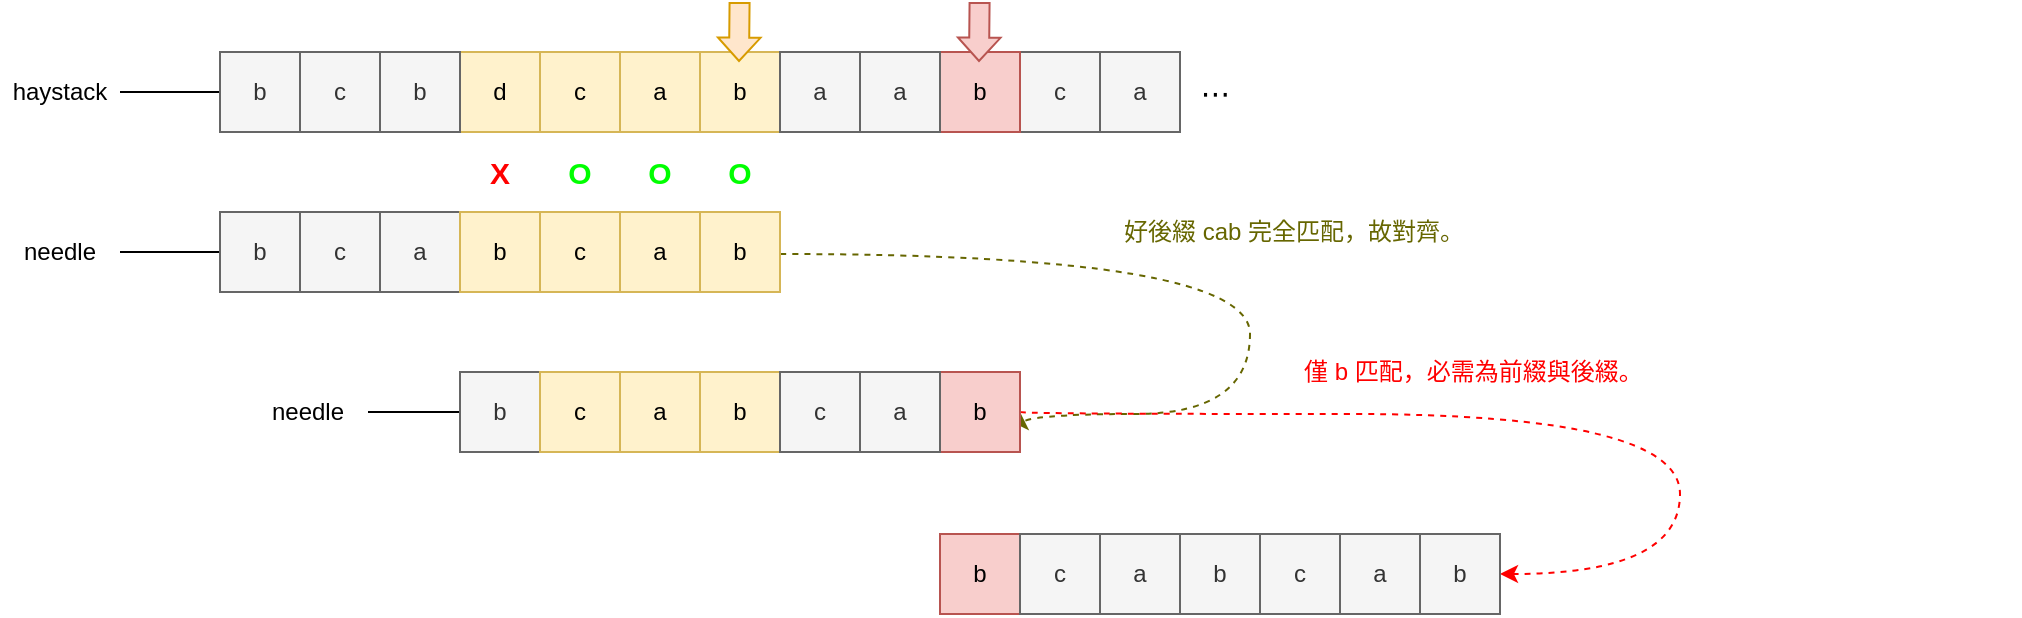 <mxfile version="20.3.0" type="device" pages="3"><diagram id="TWOvDOO7eajAA5IfUKUp" name="第 1 页"><mxGraphModel dx="946" dy="587" grid="1" gridSize="10" guides="1" tooltips="1" connect="1" arrows="1" fold="1" page="1" pageScale="1" pageWidth="827" pageHeight="1169" math="0" shadow="0"><root><mxCell id="0"/><mxCell id="1" parent="0"/><mxCell id="xRO_IdT4o_nRNGOXfgks-4" value="&lt;font color=&quot;#ff0000&quot; style=&quot;font-size: 15px;&quot;&gt;&lt;b style=&quot;&quot;&gt;X&lt;/b&gt;&lt;/font&gt;" style="rounded=0;whiteSpace=wrap;html=1;fontSize=15;strokeColor=none;" parent="1" vertex="1"><mxGeometry x="320" y="319" width="40" height="40" as="geometry"/></mxCell><mxCell id="tzUYngjbLJ0moSlI360d-1" value="&lt;font&gt;&lt;b&gt;O&lt;/b&gt;&lt;/font&gt;" style="rounded=0;whiteSpace=wrap;html=1;fontSize=15;strokeColor=none;fontColor=#00FF00;" parent="1" vertex="1"><mxGeometry x="400" y="319" width="40" height="40" as="geometry"/></mxCell><mxCell id="tzUYngjbLJ0moSlI360d-2" value="&lt;font&gt;&lt;b&gt;O&lt;/b&gt;&lt;/font&gt;" style="rounded=0;whiteSpace=wrap;html=1;fontSize=15;strokeColor=none;fontColor=#00FF00;" parent="1" vertex="1"><mxGeometry x="440" y="319" width="40" height="40" as="geometry"/></mxCell><mxCell id="tzUYngjbLJ0moSlI360d-5" value="&lt;font&gt;&lt;b&gt;O&lt;/b&gt;&lt;/font&gt;" style="rounded=0;whiteSpace=wrap;html=1;fontSize=15;strokeColor=none;fontColor=#00FF00;" parent="1" vertex="1"><mxGeometry x="360" y="319" width="40" height="40" as="geometry"/></mxCell><mxCell id="tzUYngjbLJ0moSlI360d-14" value="c" style="rounded=0;whiteSpace=wrap;html=1;fillColor=#f5f5f5;strokeColor=#666666;fontColor=#333333;" parent="1" vertex="1"><mxGeometry x="600" y="279" width="40" height="40" as="geometry"/></mxCell><mxCell id="ruVIrff8bBPIqfEPgjw3-4" value="c" style="rounded=0;whiteSpace=wrap;html=1;fillColor=#fff2cc;strokeColor=#d6b656;" parent="1" vertex="1"><mxGeometry x="360" y="279" width="40" height="40" as="geometry"/></mxCell><mxCell id="ruVIrff8bBPIqfEPgjw3-7" value="d" style="rounded=0;whiteSpace=wrap;html=1;fillColor=#fff2cc;strokeColor=#d6b656;" parent="1" vertex="1"><mxGeometry x="320" y="279" width="40" height="40" as="geometry"/></mxCell><mxCell id="ruVIrff8bBPIqfEPgjw3-9" style="edgeStyle=orthogonalEdgeStyle;rounded=0;orthogonalLoop=1;jettySize=auto;html=1;exitX=1;exitY=0.5;exitDx=0;exitDy=0;entryX=0;entryY=0.5;entryDx=0;entryDy=0;endArrow=none;endFill=0;" parent="1" source="ruVIrff8bBPIqfEPgjw3-10" edge="1"><mxGeometry relative="1" as="geometry"><mxPoint x="200" y="299" as="targetPoint"/></mxGeometry></mxCell><mxCell id="ruVIrff8bBPIqfEPgjw3-10" value="haystack" style="text;html=1;align=center;verticalAlign=middle;whiteSpace=wrap;rounded=0;" parent="1" vertex="1"><mxGeometry x="90" y="284" width="60" height="30" as="geometry"/></mxCell><mxCell id="H9iZSkoK0ZwCjskFEOO_-4" style="edgeStyle=orthogonalEdgeStyle;rounded=0;orthogonalLoop=1;jettySize=auto;html=1;exitX=1;exitY=0.5;exitDx=0;exitDy=0;entryX=0;entryY=0.5;entryDx=0;entryDy=0;endArrow=none;endFill=0;" parent="1" edge="1"><mxGeometry relative="1" as="geometry"><mxPoint x="200" y="379" as="targetPoint"/><mxPoint x="150" y="379" as="sourcePoint"/></mxGeometry></mxCell><mxCell id="H9iZSkoK0ZwCjskFEOO_-5" value="needle" style="text;html=1;strokeColor=none;fillColor=none;align=center;verticalAlign=middle;whiteSpace=wrap;rounded=0;" parent="1" vertex="1"><mxGeometry x="90" y="364" width="60" height="30" as="geometry"/></mxCell><mxCell id="H9iZSkoK0ZwCjskFEOO_-7" value="b" style="rounded=0;whiteSpace=wrap;html=1;fillColor=#f8cecc;strokeColor=#b85450;" parent="1" vertex="1"><mxGeometry x="560" y="279" width="40" height="40" as="geometry"/></mxCell><mxCell id="H9iZSkoK0ZwCjskFEOO_-9" value="b" style="rounded=0;whiteSpace=wrap;html=1;fillColor=#f5f5f5;strokeColor=#666666;fontColor=#333333;" parent="1" vertex="1"><mxGeometry x="280" y="279" width="40" height="40" as="geometry"/></mxCell><mxCell id="H9iZSkoK0ZwCjskFEOO_-13" style="edgeStyle=orthogonalEdgeStyle;rounded=0;orthogonalLoop=1;jettySize=auto;html=1;exitX=1;exitY=0.5;exitDx=0;exitDy=0;entryX=0;entryY=0.5;entryDx=0;entryDy=0;endArrow=none;endFill=0;" parent="1" edge="1"><mxGeometry relative="1" as="geometry"><mxPoint x="324" y="459" as="targetPoint"/><mxPoint x="274" y="459" as="sourcePoint"/></mxGeometry></mxCell><mxCell id="H9iZSkoK0ZwCjskFEOO_-14" value="needle" style="text;html=1;strokeColor=none;fillColor=none;align=center;verticalAlign=middle;whiteSpace=wrap;rounded=0;" parent="1" vertex="1"><mxGeometry x="214" y="444" width="60" height="30" as="geometry"/></mxCell><mxCell id="H9iZSkoK0ZwCjskFEOO_-16" value="a" style="rounded=0;whiteSpace=wrap;html=1;fillColor=#fff2cc;strokeColor=#d6b656;" parent="1" vertex="1"><mxGeometry x="400" y="279" width="40" height="40" as="geometry"/></mxCell><mxCell id="H9iZSkoK0ZwCjskFEOO_-17" value="b" style="rounded=0;whiteSpace=wrap;html=1;fillColor=#fff2cc;strokeColor=#d6b656;" parent="1" vertex="1"><mxGeometry x="440" y="279" width="40" height="40" as="geometry"/></mxCell><mxCell id="H9iZSkoK0ZwCjskFEOO_-18" value="" style="shape=flexArrow;endArrow=classic;html=1;rounded=0;endWidth=10.263;endSize=3.561;fillColor=#f8cecc;strokeColor=#b85450;" parent="1" edge="1"><mxGeometry width="50" height="50" relative="1" as="geometry"><mxPoint x="579.79" y="254" as="sourcePoint"/><mxPoint x="579.5" y="284" as="targetPoint"/></mxGeometry></mxCell><mxCell id="H9iZSkoK0ZwCjskFEOO_-24" value="a" style="rounded=0;whiteSpace=wrap;html=1;fillColor=#f5f5f5;strokeColor=#666666;fontColor=#333333;" parent="1" vertex="1"><mxGeometry x="480" y="279" width="40" height="40" as="geometry"/></mxCell><mxCell id="H9iZSkoK0ZwCjskFEOO_-33" value="a" style="rounded=0;whiteSpace=wrap;html=1;fillColor=#f5f5f5;strokeColor=#666666;fontColor=#333333;" parent="1" vertex="1"><mxGeometry x="520" y="279" width="40" height="40" as="geometry"/></mxCell><mxCell id="gNxpxUOA5vaOE4mR4LmY-1" value="" style="endArrow=classic;html=1;rounded=0;edgeStyle=orthogonalEdgeStyle;curved=1;strokeColor=#666600;dashed=1;exitX=1;exitY=0.5;exitDx=0;exitDy=0;entryX=1;entryY=0.5;entryDx=0;entryDy=0;fontColor=#0000FF;" parent="1" target="GQ_IgdD5QHnG5AuLiRMI-25" edge="1"><mxGeometry width="50" height="50" relative="1" as="geometry"><mxPoint x="480" y="380" as="sourcePoint"/><mxPoint x="580" y="460" as="targetPoint"/><Array as="points"><mxPoint x="715" y="380"/><mxPoint x="715" y="460"/></Array></mxGeometry></mxCell><mxCell id="gNxpxUOA5vaOE4mR4LmY-2" value="&lt;font&gt;好後綴 cab 完全匹配，故對齊。&lt;br&gt;&lt;/font&gt;" style="text;html=1;strokeColor=none;fillColor=none;align=left;verticalAlign=middle;whiteSpace=wrap;rounded=0;fontColor=#666600;" parent="1" vertex="1"><mxGeometry x="650" y="340" width="360" height="57.5" as="geometry"/></mxCell><mxCell id="kEv8HRRzBXG5E5heanjW-1" value="" style="endArrow=classic;html=1;rounded=0;entryX=1;entryY=0.5;entryDx=0;entryDy=0;edgeStyle=orthogonalEdgeStyle;curved=1;strokeColor=#FF0000;dashed=1;exitX=1;exitY=0.5;exitDx=0;exitDy=0;" parent="1" edge="1" source="GQ_IgdD5QHnG5AuLiRMI-25"><mxGeometry width="50" height="50" relative="1" as="geometry"><mxPoint x="610" y="460" as="sourcePoint"/><mxPoint x="840" y="540" as="targetPoint"/><Array as="points"><mxPoint x="600" y="460"/><mxPoint x="930" y="460"/><mxPoint x="930" y="540"/></Array></mxGeometry></mxCell><mxCell id="kEv8HRRzBXG5E5heanjW-2" value="&lt;font&gt;&lt;span style=&quot;&quot;&gt;僅 b 匹配，必需為前綴與後綴。&lt;/span&gt;&lt;br&gt;&lt;/font&gt;" style="text;html=1;strokeColor=none;fillColor=none;align=left;verticalAlign=middle;whiteSpace=wrap;rounded=0;fontColor=#FF0000;" parent="1" vertex="1"><mxGeometry x="740" y="410" width="360" height="57.5" as="geometry"/></mxCell><mxCell id="ruVIrff8bBPIqfEPgjw3-13" value="" style="shape=flexArrow;endArrow=classic;html=1;rounded=0;endWidth=10.263;endSize=3.561;fillColor=#ffe6cc;strokeColor=#d79b00;" parent="1" edge="1"><mxGeometry width="50" height="50" relative="1" as="geometry"><mxPoint x="459.79" y="254" as="sourcePoint"/><mxPoint x="459.5" y="284" as="targetPoint"/></mxGeometry></mxCell><mxCell id="YumOJFm5LbRON7v1PG6w-1" value="a" style="rounded=0;whiteSpace=wrap;html=1;fillColor=#f5f5f5;strokeColor=#666666;fontColor=#333333;" parent="1" vertex="1"><mxGeometry x="280" y="359" width="40" height="40" as="geometry"/></mxCell><mxCell id="YumOJFm5LbRON7v1PG6w-2" value="b" style="rounded=0;whiteSpace=wrap;html=1;fillColor=#fff2cc;strokeColor=#d6b656;" parent="1" vertex="1"><mxGeometry x="320" y="359" width="40" height="40" as="geometry"/></mxCell><mxCell id="YumOJFm5LbRON7v1PG6w-3" value="b" style="rounded=0;whiteSpace=wrap;html=1;fillColor=#fff2cc;strokeColor=#d6b656;" parent="1" vertex="1"><mxGeometry x="440" y="359" width="40" height="40" as="geometry"/></mxCell><mxCell id="YumOJFm5LbRON7v1PG6w-4" value="a" style="rounded=0;whiteSpace=wrap;html=1;fillColor=#fff2cc;strokeColor=#d6b656;" parent="1" vertex="1"><mxGeometry x="400" y="359" width="40" height="40" as="geometry"/></mxCell><mxCell id="YumOJFm5LbRON7v1PG6w-5" value="c" style="rounded=0;whiteSpace=wrap;html=1;fillColor=#fff2cc;strokeColor=#d6b656;" parent="1" vertex="1"><mxGeometry x="360" y="359" width="40" height="40" as="geometry"/></mxCell><mxCell id="GQ_IgdD5QHnG5AuLiRMI-6" value="b" style="rounded=0;whiteSpace=wrap;html=1;fillColor=#f5f5f5;strokeColor=#666666;fontColor=#333333;" vertex="1" parent="1"><mxGeometry x="200" y="359" width="40" height="40" as="geometry"/></mxCell><mxCell id="GQ_IgdD5QHnG5AuLiRMI-22" value="c" style="rounded=0;whiteSpace=wrap;html=1;fillColor=#f5f5f5;strokeColor=#666666;fontColor=#333333;" vertex="1" parent="1"><mxGeometry x="240" y="359" width="40" height="40" as="geometry"/></mxCell><mxCell id="GQ_IgdD5QHnG5AuLiRMI-23" value="a" style="rounded=0;whiteSpace=wrap;html=1;fillColor=#fff2cc;strokeColor=#d6b656;" vertex="1" parent="1"><mxGeometry x="400" y="439" width="40" height="40" as="geometry"/></mxCell><mxCell id="GQ_IgdD5QHnG5AuLiRMI-24" value="b" style="rounded=0;whiteSpace=wrap;html=1;fillColor=#fff2cc;strokeColor=#d6b656;" vertex="1" parent="1"><mxGeometry x="440" y="439" width="40" height="40" as="geometry"/></mxCell><mxCell id="GQ_IgdD5QHnG5AuLiRMI-25" value="b" style="rounded=0;whiteSpace=wrap;html=1;fillColor=#f8cecc;strokeColor=#b85450;" vertex="1" parent="1"><mxGeometry x="560" y="439" width="40" height="40" as="geometry"/></mxCell><mxCell id="GQ_IgdD5QHnG5AuLiRMI-26" value="a" style="rounded=0;whiteSpace=wrap;html=1;fillColor=#f5f5f5;strokeColor=#666666;fontColor=#333333;" vertex="1" parent="1"><mxGeometry x="520" y="439" width="40" height="40" as="geometry"/></mxCell><mxCell id="GQ_IgdD5QHnG5AuLiRMI-27" value="c" style="rounded=0;whiteSpace=wrap;html=1;fillColor=#f5f5f5;strokeColor=#666666;fontColor=#333333;" vertex="1" parent="1"><mxGeometry x="480" y="439" width="40" height="40" as="geometry"/></mxCell><mxCell id="GQ_IgdD5QHnG5AuLiRMI-28" value="b" style="rounded=0;whiteSpace=wrap;html=1;fillColor=#f5f5f5;strokeColor=#666666;fontColor=#333333;" vertex="1" parent="1"><mxGeometry x="320" y="439" width="40" height="40" as="geometry"/></mxCell><mxCell id="GQ_IgdD5QHnG5AuLiRMI-29" value="c" style="rounded=0;whiteSpace=wrap;html=1;fillColor=#fff2cc;strokeColor=#d6b656;" vertex="1" parent="1"><mxGeometry x="360" y="439" width="40" height="40" as="geometry"/></mxCell><mxCell id="GQ_IgdD5QHnG5AuLiRMI-30" value="a" style="rounded=0;whiteSpace=wrap;html=1;fillColor=#f5f5f5;strokeColor=#666666;fontColor=#333333;" vertex="1" parent="1"><mxGeometry x="640" y="520" width="40" height="40" as="geometry"/></mxCell><mxCell id="GQ_IgdD5QHnG5AuLiRMI-31" value="b" style="rounded=0;whiteSpace=wrap;html=1;fillColor=#f5f5f5;strokeColor=#666666;fontColor=#333333;" vertex="1" parent="1"><mxGeometry x="680" y="520" width="40" height="40" as="geometry"/></mxCell><mxCell id="GQ_IgdD5QHnG5AuLiRMI-32" value="b" style="rounded=0;whiteSpace=wrap;html=1;fillColor=#f5f5f5;strokeColor=#666666;fontColor=#333333;" vertex="1" parent="1"><mxGeometry x="800" y="520" width="40" height="40" as="geometry"/></mxCell><mxCell id="GQ_IgdD5QHnG5AuLiRMI-33" value="a" style="rounded=0;whiteSpace=wrap;html=1;fillColor=#f5f5f5;strokeColor=#666666;fontColor=#333333;" vertex="1" parent="1"><mxGeometry x="760" y="520" width="40" height="40" as="geometry"/></mxCell><mxCell id="GQ_IgdD5QHnG5AuLiRMI-34" value="c" style="rounded=0;whiteSpace=wrap;html=1;fillColor=#f5f5f5;strokeColor=#666666;fontColor=#333333;" vertex="1" parent="1"><mxGeometry x="720" y="520" width="40" height="40" as="geometry"/></mxCell><mxCell id="GQ_IgdD5QHnG5AuLiRMI-35" value="b" style="rounded=0;whiteSpace=wrap;html=1;fillColor=#f8cecc;strokeColor=#b85450;" vertex="1" parent="1"><mxGeometry x="560" y="520" width="40" height="40" as="geometry"/></mxCell><mxCell id="GQ_IgdD5QHnG5AuLiRMI-36" value="c" style="rounded=0;whiteSpace=wrap;html=1;fillColor=#f5f5f5;strokeColor=#666666;fontColor=#333333;" vertex="1" parent="1"><mxGeometry x="600" y="520" width="40" height="40" as="geometry"/></mxCell><mxCell id="GQ_IgdD5QHnG5AuLiRMI-37" value="b" style="rounded=0;whiteSpace=wrap;html=1;fillColor=#f5f5f5;strokeColor=#666666;fontColor=#333333;" vertex="1" parent="1"><mxGeometry x="200" y="279" width="40" height="40" as="geometry"/></mxCell><mxCell id="GQ_IgdD5QHnG5AuLiRMI-38" value="c" style="rounded=0;whiteSpace=wrap;html=1;fillColor=#f5f5f5;strokeColor=#666666;fontColor=#333333;" vertex="1" parent="1"><mxGeometry x="240" y="279" width="40" height="40" as="geometry"/></mxCell><mxCell id="gFgI61fGU1mGAPRJ-H8f-2" value="a" style="rounded=0;whiteSpace=wrap;html=1;fillColor=#f5f5f5;strokeColor=#666666;fontColor=#333333;" vertex="1" parent="1"><mxGeometry x="640" y="279" width="40" height="40" as="geometry"/></mxCell><mxCell id="gFgI61fGU1mGAPRJ-H8f-8" value="&lt;font style=&quot;font-size: 15px;&quot;&gt;⋯&amp;nbsp;&lt;/font&gt;" style="rounded=0;whiteSpace=wrap;html=1;fillColor=none;strokeColor=none;" vertex="1" parent="1"><mxGeometry x="680" y="279" width="40" height="40" as="geometry"/></mxCell></root></mxGraphModel></diagram><diagram id="DEoCfa2aRdzJgIuVGkTD" name="第 2 页"><mxGraphModel dx="946" dy="587" grid="1" gridSize="10" guides="1" tooltips="1" connect="1" arrows="1" fold="1" page="1" pageScale="1" pageWidth="827" pageHeight="1169" math="0" shadow="0"><root><mxCell id="0"/><mxCell id="1" parent="0"/><mxCell id="T2K0VP0nWnt7m6zNYYzl-1" value="&lt;font color=&quot;#ff0000&quot; style=&quot;font-size: 15px;&quot;&gt;&lt;b style=&quot;&quot;&gt;X&lt;/b&gt;&lt;/font&gt;" style="rounded=0;whiteSpace=wrap;html=1;fontSize=15;strokeColor=none;" vertex="1" parent="1"><mxGeometry x="320" y="319" width="40" height="40" as="geometry"/></mxCell><mxCell id="T2K0VP0nWnt7m6zNYYzl-2" value="&lt;font&gt;&lt;b&gt;O&lt;/b&gt;&lt;/font&gt;" style="rounded=0;whiteSpace=wrap;html=1;fontSize=15;strokeColor=none;fontColor=#00FF00;" vertex="1" parent="1"><mxGeometry x="400" y="319" width="40" height="40" as="geometry"/></mxCell><mxCell id="T2K0VP0nWnt7m6zNYYzl-3" value="&lt;font&gt;&lt;b&gt;O&lt;/b&gt;&lt;/font&gt;" style="rounded=0;whiteSpace=wrap;html=1;fontSize=15;strokeColor=none;fontColor=#00FF00;" vertex="1" parent="1"><mxGeometry x="440" y="319" width="40" height="40" as="geometry"/></mxCell><mxCell id="T2K0VP0nWnt7m6zNYYzl-4" value="&lt;font&gt;&lt;b&gt;O&lt;/b&gt;&lt;/font&gt;" style="rounded=0;whiteSpace=wrap;html=1;fontSize=15;strokeColor=none;fontColor=#00FF00;" vertex="1" parent="1"><mxGeometry x="360" y="319" width="40" height="40" as="geometry"/></mxCell><mxCell id="T2K0VP0nWnt7m6zNYYzl-5" value="c" style="rounded=0;whiteSpace=wrap;html=1;fillColor=#f5f5f5;fontColor=#333333;strokeColor=#666666;" vertex="1" parent="1"><mxGeometry x="600" y="279" width="40" height="40" as="geometry"/></mxCell><mxCell id="T2K0VP0nWnt7m6zNYYzl-6" value="c" style="rounded=0;whiteSpace=wrap;html=1;fillColor=#fff2cc;strokeColor=#d6b656;" vertex="1" parent="1"><mxGeometry x="360" y="279" width="40" height="40" as="geometry"/></mxCell><mxCell id="T2K0VP0nWnt7m6zNYYzl-7" value="d" style="rounded=0;whiteSpace=wrap;html=1;fillColor=#fff2cc;strokeColor=#d6b656;" vertex="1" parent="1"><mxGeometry x="320" y="279" width="40" height="40" as="geometry"/></mxCell><mxCell id="T2K0VP0nWnt7m6zNYYzl-8" style="edgeStyle=orthogonalEdgeStyle;rounded=0;orthogonalLoop=1;jettySize=auto;html=1;exitX=1;exitY=0.5;exitDx=0;exitDy=0;entryX=0;entryY=0.5;entryDx=0;entryDy=0;endArrow=none;endFill=0;" edge="1" parent="1" source="T2K0VP0nWnt7m6zNYYzl-9"><mxGeometry relative="1" as="geometry"><mxPoint x="200" y="299" as="targetPoint"/></mxGeometry></mxCell><mxCell id="T2K0VP0nWnt7m6zNYYzl-9" value="haystack" style="text;html=1;align=center;verticalAlign=middle;whiteSpace=wrap;rounded=0;" vertex="1" parent="1"><mxGeometry x="90" y="284" width="60" height="30" as="geometry"/></mxCell><mxCell id="T2K0VP0nWnt7m6zNYYzl-10" style="edgeStyle=orthogonalEdgeStyle;rounded=0;orthogonalLoop=1;jettySize=auto;html=1;exitX=1;exitY=0.5;exitDx=0;exitDy=0;entryX=0;entryY=0.5;entryDx=0;entryDy=0;endArrow=none;endFill=0;" edge="1" parent="1"><mxGeometry relative="1" as="geometry"><mxPoint x="200" y="379" as="targetPoint"/><mxPoint x="150" y="379" as="sourcePoint"/></mxGeometry></mxCell><mxCell id="T2K0VP0nWnt7m6zNYYzl-11" value="needle" style="text;html=1;strokeColor=none;fillColor=none;align=center;verticalAlign=middle;whiteSpace=wrap;rounded=0;" vertex="1" parent="1"><mxGeometry x="90" y="364" width="60" height="30" as="geometry"/></mxCell><mxCell id="T2K0VP0nWnt7m6zNYYzl-12" value="b" style="rounded=0;whiteSpace=wrap;html=1;fillColor=#f8cecc;strokeColor=#b85450;" vertex="1" parent="1"><mxGeometry x="560" y="279" width="40" height="40" as="geometry"/></mxCell><mxCell id="T2K0VP0nWnt7m6zNYYzl-13" value="b" style="rounded=0;whiteSpace=wrap;html=1;fillColor=#f5f5f5;strokeColor=#666666;fontColor=#333333;" vertex="1" parent="1"><mxGeometry x="280" y="279" width="40" height="40" as="geometry"/></mxCell><mxCell id="T2K0VP0nWnt7m6zNYYzl-14" value="a" style="rounded=0;whiteSpace=wrap;html=1;fillColor=#fff2cc;strokeColor=#d6b656;" vertex="1" parent="1"><mxGeometry x="400" y="279" width="40" height="40" as="geometry"/></mxCell><mxCell id="T2K0VP0nWnt7m6zNYYzl-15" value="b" style="rounded=0;whiteSpace=wrap;html=1;fillColor=#fff2cc;strokeColor=#d6b656;" vertex="1" parent="1"><mxGeometry x="440" y="279" width="40" height="40" as="geometry"/></mxCell><mxCell id="T2K0VP0nWnt7m6zNYYzl-16" value="" style="shape=flexArrow;endArrow=classic;html=1;rounded=0;endWidth=10.263;endSize=3.561;fillColor=#f8cecc;strokeColor=#b85450;" edge="1" parent="1"><mxGeometry width="50" height="50" relative="1" as="geometry"><mxPoint x="579.79" y="254" as="sourcePoint"/><mxPoint x="579.5" y="284" as="targetPoint"/></mxGeometry></mxCell><mxCell id="T2K0VP0nWnt7m6zNYYzl-17" value="a" style="rounded=0;whiteSpace=wrap;html=1;fillColor=#f5f5f5;strokeColor=#666666;fontColor=#333333;" vertex="1" parent="1"><mxGeometry x="480" y="279" width="40" height="40" as="geometry"/></mxCell><mxCell id="T2K0VP0nWnt7m6zNYYzl-18" value="a" style="rounded=0;whiteSpace=wrap;html=1;fillColor=#f5f5f5;fontColor=#333333;strokeColor=#666666;" vertex="1" parent="1"><mxGeometry x="520" y="279" width="40" height="40" as="geometry"/></mxCell><mxCell id="T2K0VP0nWnt7m6zNYYzl-19" value="" style="shape=flexArrow;endArrow=classic;html=1;rounded=0;endWidth=10.263;endSize=3.561;fillColor=#ffe6cc;strokeColor=#d79b00;" edge="1" parent="1"><mxGeometry width="50" height="50" relative="1" as="geometry"><mxPoint x="459.79" y="254" as="sourcePoint"/><mxPoint x="459.5" y="284" as="targetPoint"/></mxGeometry></mxCell><mxCell id="T2K0VP0nWnt7m6zNYYzl-20" value="a" style="rounded=0;whiteSpace=wrap;html=1;fillColor=#f5f5f5;strokeColor=#666666;fontColor=#333333;" vertex="1" parent="1"><mxGeometry x="280" y="359" width="40" height="40" as="geometry"/></mxCell><mxCell id="T2K0VP0nWnt7m6zNYYzl-21" value="b" style="rounded=0;whiteSpace=wrap;html=1;fillColor=#fff2cc;strokeColor=#d6b656;" vertex="1" parent="1"><mxGeometry x="320" y="359" width="40" height="40" as="geometry"/></mxCell><mxCell id="T2K0VP0nWnt7m6zNYYzl-22" value="b" style="rounded=0;whiteSpace=wrap;html=1;fillColor=#fff2cc;strokeColor=#d6b656;" vertex="1" parent="1"><mxGeometry x="440" y="359" width="40" height="40" as="geometry"/></mxCell><mxCell id="T2K0VP0nWnt7m6zNYYzl-23" value="a" style="rounded=0;whiteSpace=wrap;html=1;fillColor=#fff2cc;strokeColor=#d6b656;" vertex="1" parent="1"><mxGeometry x="400" y="359" width="40" height="40" as="geometry"/></mxCell><mxCell id="T2K0VP0nWnt7m6zNYYzl-24" value="c" style="rounded=0;whiteSpace=wrap;html=1;fillColor=#fff2cc;strokeColor=#d6b656;" vertex="1" parent="1"><mxGeometry x="360" y="359" width="40" height="40" as="geometry"/></mxCell><mxCell id="T2K0VP0nWnt7m6zNYYzl-25" value="b" style="rounded=0;whiteSpace=wrap;html=1;fillColor=#f5f5f5;strokeColor=#666666;fontColor=#333333;" vertex="1" parent="1"><mxGeometry x="200" y="359" width="40" height="40" as="geometry"/></mxCell><mxCell id="T2K0VP0nWnt7m6zNYYzl-26" value="c" style="rounded=0;whiteSpace=wrap;html=1;fillColor=#f5f5f5;strokeColor=#666666;fontColor=#333333;" vertex="1" parent="1"><mxGeometry x="240" y="359" width="40" height="40" as="geometry"/></mxCell><mxCell id="T2K0VP0nWnt7m6zNYYzl-27" value="b" style="rounded=0;whiteSpace=wrap;html=1;fillColor=#f5f5f5;strokeColor=#666666;fontColor=#333333;" vertex="1" parent="1"><mxGeometry x="200" y="279" width="40" height="40" as="geometry"/></mxCell><mxCell id="T2K0VP0nWnt7m6zNYYzl-28" value="c" style="rounded=0;whiteSpace=wrap;html=1;fillColor=#f5f5f5;strokeColor=#666666;fontColor=#333333;" vertex="1" parent="1"><mxGeometry x="240" y="279" width="40" height="40" as="geometry"/></mxCell><mxCell id="T2K0VP0nWnt7m6zNYYzl-29" style="edgeStyle=orthogonalEdgeStyle;rounded=0;orthogonalLoop=1;jettySize=auto;html=1;exitX=1;exitY=0.5;exitDx=0;exitDy=0;entryX=0;entryY=0.5;entryDx=0;entryDy=0;endArrow=none;endFill=0;" edge="1" parent="1"><mxGeometry relative="1" as="geometry"><mxPoint x="320" y="460" as="targetPoint"/><mxPoint x="270" y="460" as="sourcePoint"/></mxGeometry></mxCell><mxCell id="T2K0VP0nWnt7m6zNYYzl-30" value="needle" style="text;html=1;strokeColor=none;fillColor=none;align=center;verticalAlign=middle;whiteSpace=wrap;rounded=0;" vertex="1" parent="1"><mxGeometry x="210" y="445" width="60" height="30" as="geometry"/></mxCell><mxCell id="T2K0VP0nWnt7m6zNYYzl-31" value="a" style="rounded=0;whiteSpace=wrap;html=1;fillColor=#fff2cc;strokeColor=#d6b656;" vertex="1" parent="1"><mxGeometry x="400" y="440" width="40" height="40" as="geometry"/></mxCell><mxCell id="T2K0VP0nWnt7m6zNYYzl-32" value="b" style="rounded=0;whiteSpace=wrap;html=1;fillColor=#fff2cc;strokeColor=#d6b656;" vertex="1" parent="1"><mxGeometry x="440" y="440" width="40" height="40" as="geometry"/></mxCell><mxCell id="T2K0VP0nWnt7m6zNYYzl-33" value="b" style="rounded=0;whiteSpace=wrap;html=1;fillColor=#f8cecc;strokeColor=#b85450;" vertex="1" parent="1"><mxGeometry x="560" y="440" width="40" height="40" as="geometry"/></mxCell><mxCell id="T2K0VP0nWnt7m6zNYYzl-34" value="a" style="rounded=0;whiteSpace=wrap;html=1;fillColor=#f5f5f5;strokeColor=#666666;fontColor=#333333;" vertex="1" parent="1"><mxGeometry x="520" y="440" width="40" height="40" as="geometry"/></mxCell><mxCell id="T2K0VP0nWnt7m6zNYYzl-35" value="c" style="rounded=0;whiteSpace=wrap;html=1;fillColor=#f5f5f5;strokeColor=#666666;fontColor=#333333;" vertex="1" parent="1"><mxGeometry x="480" y="440" width="40" height="40" as="geometry"/></mxCell><mxCell id="T2K0VP0nWnt7m6zNYYzl-36" value="b" style="rounded=0;whiteSpace=wrap;html=1;fillColor=#f5f5f5;strokeColor=#666666;fontColor=#333333;" vertex="1" parent="1"><mxGeometry x="320" y="440" width="40" height="40" as="geometry"/></mxCell><mxCell id="T2K0VP0nWnt7m6zNYYzl-37" value="c" style="rounded=0;whiteSpace=wrap;html=1;fillColor=#fff2cc;strokeColor=#d6b656;" vertex="1" parent="1"><mxGeometry x="360" y="440" width="40" height="40" as="geometry"/></mxCell><mxCell id="T2K0VP0nWnt7m6zNYYzl-38" value="&lt;font&gt;&lt;b&gt;O&lt;/b&gt;&lt;/font&gt;" style="rounded=0;whiteSpace=wrap;html=1;fontSize=15;strokeColor=none;fontColor=#000000;" vertex="1" parent="1"><mxGeometry x="360" y="400" width="40" height="40" as="geometry"/></mxCell><mxCell id="T2K0VP0nWnt7m6zNYYzl-39" value="&lt;font&gt;&lt;b&gt;O&lt;/b&gt;&lt;/font&gt;" style="rounded=0;whiteSpace=wrap;html=1;fontSize=15;strokeColor=none;fontColor=#000000;" vertex="1" parent="1"><mxGeometry x="400" y="400" width="40" height="40" as="geometry"/></mxCell><mxCell id="T2K0VP0nWnt7m6zNYYzl-40" value="&lt;font&gt;&lt;b&gt;O&lt;/b&gt;&lt;/font&gt;" style="rounded=0;whiteSpace=wrap;html=1;fontSize=15;strokeColor=none;fontColor=#000000;" vertex="1" parent="1"><mxGeometry x="440" y="400" width="40" height="40" as="geometry"/></mxCell></root></mxGraphModel></diagram><diagram id="XIo8YYNfZjfz55Qec_3S" name="第 3 页"><mxGraphModel dx="946" dy="587" grid="1" gridSize="10" guides="1" tooltips="1" connect="1" arrows="1" fold="1" page="1" pageScale="1" pageWidth="827" pageHeight="1169" math="0" shadow="0"><root><mxCell id="0"/><mxCell id="1" parent="0"/><mxCell id="adEHLhkM1K-FJTZFBEWA-5" value="c" style="rounded=0;whiteSpace=wrap;html=1;fillColor=#f5f5f5;strokeColor=#666666;fontColor=#333333;" vertex="1" parent="1"><mxGeometry x="600" y="279" width="40" height="40" as="geometry"/></mxCell><mxCell id="adEHLhkM1K-FJTZFBEWA-6" value="c" style="rounded=0;whiteSpace=wrap;html=1;fillColor=#fff2cc;strokeColor=#d6b656;" vertex="1" parent="1"><mxGeometry x="360" y="279" width="40" height="40" as="geometry"/></mxCell><mxCell id="adEHLhkM1K-FJTZFBEWA-7" value="d" style="rounded=0;whiteSpace=wrap;html=1;fillColor=#fff2cc;strokeColor=#d6b656;" vertex="1" parent="1"><mxGeometry x="320" y="279" width="40" height="40" as="geometry"/></mxCell><mxCell id="adEHLhkM1K-FJTZFBEWA-8" style="edgeStyle=orthogonalEdgeStyle;rounded=0;orthogonalLoop=1;jettySize=auto;html=1;exitX=1;exitY=0.5;exitDx=0;exitDy=0;entryX=0;entryY=0.5;entryDx=0;entryDy=0;endArrow=none;endFill=0;" edge="1" parent="1" source="adEHLhkM1K-FJTZFBEWA-9"><mxGeometry relative="1" as="geometry"><mxPoint x="200" y="299" as="targetPoint"/></mxGeometry></mxCell><mxCell id="adEHLhkM1K-FJTZFBEWA-9" value="haystack" style="text;html=1;align=center;verticalAlign=middle;whiteSpace=wrap;rounded=0;" vertex="1" parent="1"><mxGeometry x="90" y="284" width="60" height="30" as="geometry"/></mxCell><mxCell id="adEHLhkM1K-FJTZFBEWA-12" value="b" style="rounded=0;whiteSpace=wrap;html=1;fillColor=#f8cecc;strokeColor=#b85450;" vertex="1" parent="1"><mxGeometry x="560" y="279" width="40" height="40" as="geometry"/></mxCell><mxCell id="adEHLhkM1K-FJTZFBEWA-13" value="b" style="rounded=0;whiteSpace=wrap;html=1;fillColor=#f5f5f5;strokeColor=#666666;fontColor=#333333;" vertex="1" parent="1"><mxGeometry x="280" y="279" width="40" height="40" as="geometry"/></mxCell><mxCell id="adEHLhkM1K-FJTZFBEWA-14" style="edgeStyle=orthogonalEdgeStyle;rounded=0;orthogonalLoop=1;jettySize=auto;html=1;exitX=1;exitY=0.5;exitDx=0;exitDy=0;entryX=0;entryY=0.5;entryDx=0;entryDy=0;endArrow=none;endFill=0;" edge="1" parent="1"><mxGeometry relative="1" as="geometry"><mxPoint x="324" y="380" as="targetPoint"/><mxPoint x="274" y="380" as="sourcePoint"/></mxGeometry></mxCell><mxCell id="adEHLhkM1K-FJTZFBEWA-15" value="needle" style="text;html=1;strokeColor=none;fillColor=none;align=center;verticalAlign=middle;whiteSpace=wrap;rounded=0;" vertex="1" parent="1"><mxGeometry x="214" y="365" width="60" height="30" as="geometry"/></mxCell><mxCell id="adEHLhkM1K-FJTZFBEWA-16" value="a" style="rounded=0;whiteSpace=wrap;html=1;fillColor=#fff2cc;strokeColor=#d6b656;" vertex="1" parent="1"><mxGeometry x="400" y="279" width="40" height="40" as="geometry"/></mxCell><mxCell id="adEHLhkM1K-FJTZFBEWA-17" value="b" style="rounded=0;whiteSpace=wrap;html=1;fillColor=#fff2cc;strokeColor=#d6b656;" vertex="1" parent="1"><mxGeometry x="440" y="279" width="40" height="40" as="geometry"/></mxCell><mxCell id="adEHLhkM1K-FJTZFBEWA-18" value="" style="shape=flexArrow;endArrow=classic;html=1;rounded=0;endWidth=10.263;endSize=3.561;fillColor=#f8cecc;strokeColor=#b85450;" edge="1" parent="1"><mxGeometry width="50" height="50" relative="1" as="geometry"><mxPoint x="579.79" y="254" as="sourcePoint"/><mxPoint x="579.5" y="284" as="targetPoint"/></mxGeometry></mxCell><mxCell id="adEHLhkM1K-FJTZFBEWA-19" value="a" style="rounded=0;whiteSpace=wrap;html=1;fillColor=#f5f5f5;strokeColor=#666666;fontColor=#333333;" vertex="1" parent="1"><mxGeometry x="480" y="279" width="40" height="40" as="geometry"/></mxCell><mxCell id="adEHLhkM1K-FJTZFBEWA-20" value="a" style="rounded=0;whiteSpace=wrap;html=1;fillColor=#f8cecc;strokeColor=#b85450;" vertex="1" parent="1"><mxGeometry x="520" y="279" width="40" height="40" as="geometry"/></mxCell><mxCell id="adEHLhkM1K-FJTZFBEWA-23" value="" style="endArrow=classic;html=1;rounded=0;entryX=1;entryY=0.5;entryDx=0;entryDy=0;edgeStyle=orthogonalEdgeStyle;curved=1;strokeColor=#FF0000;dashed=1;exitX=1;exitY=0.5;exitDx=0;exitDy=0;" edge="1" parent="1" source="adEHLhkM1K-FJTZFBEWA-35" target="adEHLhkM1K-FJTZFBEWA-42"><mxGeometry width="50" height="50" relative="1" as="geometry"><mxPoint x="610" y="460" as="sourcePoint"/><mxPoint x="840" y="540" as="targetPoint"/><Array as="points"><mxPoint x="780" y="380"/><mxPoint x="780" y="460"/></Array></mxGeometry></mxCell><mxCell id="adEHLhkM1K-FJTZFBEWA-24" value="&lt;font&gt;&lt;span style=&quot;&quot;&gt;僅 b 匹配，必需為前綴與後綴。&lt;/span&gt;&lt;br&gt;&lt;/font&gt;" style="text;html=1;strokeColor=none;fillColor=none;align=left;verticalAlign=middle;whiteSpace=wrap;rounded=0;fontColor=#FF0000;" vertex="1" parent="1"><mxGeometry x="680" y="330" width="360" height="57.5" as="geometry"/></mxCell><mxCell id="adEHLhkM1K-FJTZFBEWA-25" value="" style="shape=flexArrow;endArrow=classic;html=1;rounded=0;endWidth=10.263;endSize=3.561;fillColor=#ffe6cc;strokeColor=#d79b00;" edge="1" parent="1"><mxGeometry width="50" height="50" relative="1" as="geometry"><mxPoint x="459.79" y="254" as="sourcePoint"/><mxPoint x="459.5" y="284" as="targetPoint"/></mxGeometry></mxCell><mxCell id="adEHLhkM1K-FJTZFBEWA-33" value="a" style="rounded=0;whiteSpace=wrap;html=1;fillColor=#fff2cc;strokeColor=#d6b656;" vertex="1" parent="1"><mxGeometry x="400" y="360" width="40" height="40" as="geometry"/></mxCell><mxCell id="adEHLhkM1K-FJTZFBEWA-34" value="b" style="rounded=0;whiteSpace=wrap;html=1;fillColor=#fff2cc;strokeColor=#d6b656;" vertex="1" parent="1"><mxGeometry x="440" y="360" width="40" height="40" as="geometry"/></mxCell><mxCell id="adEHLhkM1K-FJTZFBEWA-35" value="b" style="rounded=0;whiteSpace=wrap;html=1;fillColor=#f8cecc;strokeColor=#b85450;" vertex="1" parent="1"><mxGeometry x="560" y="360" width="40" height="40" as="geometry"/></mxCell><mxCell id="adEHLhkM1K-FJTZFBEWA-36" value="a" style="rounded=0;whiteSpace=wrap;html=1;fillColor=#f8cecc;strokeColor=#b85450;" vertex="1" parent="1"><mxGeometry x="520" y="360" width="40" height="40" as="geometry"/></mxCell><mxCell id="adEHLhkM1K-FJTZFBEWA-37" value="c" style="rounded=0;whiteSpace=wrap;html=1;fillColor=#f5f5f5;strokeColor=#666666;fontColor=#333333;" vertex="1" parent="1"><mxGeometry x="480" y="360" width="40" height="40" as="geometry"/></mxCell><mxCell id="adEHLhkM1K-FJTZFBEWA-38" value="b" style="rounded=0;whiteSpace=wrap;html=1;fillColor=#f5f5f5;strokeColor=#666666;fontColor=#333333;" vertex="1" parent="1"><mxGeometry x="320" y="360" width="40" height="40" as="geometry"/></mxCell><mxCell id="adEHLhkM1K-FJTZFBEWA-39" value="c" style="rounded=0;whiteSpace=wrap;html=1;fillColor=#fff2cc;strokeColor=#d6b656;" vertex="1" parent="1"><mxGeometry x="360" y="360" width="40" height="40" as="geometry"/></mxCell><mxCell id="adEHLhkM1K-FJTZFBEWA-40" value="a" style="rounded=0;whiteSpace=wrap;html=1;fillColor=#f5f5f5;strokeColor=#666666;fontColor=#333333;" vertex="1" parent="1"><mxGeometry x="520" y="440" width="40" height="40" as="geometry"/></mxCell><mxCell id="adEHLhkM1K-FJTZFBEWA-41" value="b" style="rounded=0;whiteSpace=wrap;html=1;fillColor=#f5f5f5;strokeColor=#666666;fontColor=#333333;" vertex="1" parent="1"><mxGeometry x="560" y="440" width="40" height="40" as="geometry"/></mxCell><mxCell id="adEHLhkM1K-FJTZFBEWA-42" value="b" style="rounded=0;whiteSpace=wrap;html=1;fillColor=#f5f5f5;strokeColor=#666666;fontColor=#333333;" vertex="1" parent="1"><mxGeometry x="680" y="440" width="40" height="40" as="geometry"/></mxCell><mxCell id="adEHLhkM1K-FJTZFBEWA-43" value="a" style="rounded=0;whiteSpace=wrap;html=1;fillColor=#f5f5f5;strokeColor=#666666;fontColor=#333333;" vertex="1" parent="1"><mxGeometry x="640" y="440" width="40" height="40" as="geometry"/></mxCell><mxCell id="adEHLhkM1K-FJTZFBEWA-44" value="c" style="rounded=0;whiteSpace=wrap;html=1;fillColor=#f5f5f5;strokeColor=#666666;fontColor=#333333;" vertex="1" parent="1"><mxGeometry x="600" y="440" width="40" height="40" as="geometry"/></mxCell><mxCell id="adEHLhkM1K-FJTZFBEWA-45" value="b" style="rounded=0;whiteSpace=wrap;html=1;fillColor=#f8cecc;strokeColor=#b85450;" vertex="1" parent="1"><mxGeometry x="440" y="440" width="40" height="40" as="geometry"/></mxCell><mxCell id="adEHLhkM1K-FJTZFBEWA-46" value="c" style="rounded=0;whiteSpace=wrap;html=1;fillColor=#f5f5f5;strokeColor=#666666;fontColor=#333333;" vertex="1" parent="1"><mxGeometry x="480" y="440" width="40" height="40" as="geometry"/></mxCell><mxCell id="adEHLhkM1K-FJTZFBEWA-47" value="b" style="rounded=0;whiteSpace=wrap;html=1;fillColor=#f5f5f5;strokeColor=#666666;fontColor=#333333;" vertex="1" parent="1"><mxGeometry x="200" y="279" width="40" height="40" as="geometry"/></mxCell><mxCell id="adEHLhkM1K-FJTZFBEWA-48" value="c" style="rounded=0;whiteSpace=wrap;html=1;fillColor=#f5f5f5;strokeColor=#666666;fontColor=#333333;" vertex="1" parent="1"><mxGeometry x="240" y="279" width="40" height="40" as="geometry"/></mxCell><mxCell id="adEHLhkM1K-FJTZFBEWA-49" value="a" style="rounded=0;whiteSpace=wrap;html=1;fillColor=#f5f5f5;strokeColor=#666666;fontColor=#333333;" vertex="1" parent="1"><mxGeometry x="640" y="279" width="40" height="40" as="geometry"/></mxCell><mxCell id="adEHLhkM1K-FJTZFBEWA-50" value="&lt;font style=&quot;font-size: 15px;&quot;&gt;⋯&amp;nbsp;&lt;/font&gt;" style="rounded=0;whiteSpace=wrap;html=1;fillColor=none;strokeColor=none;" vertex="1" parent="1"><mxGeometry x="680" y="279" width="40" height="40" as="geometry"/></mxCell></root></mxGraphModel></diagram></mxfile>